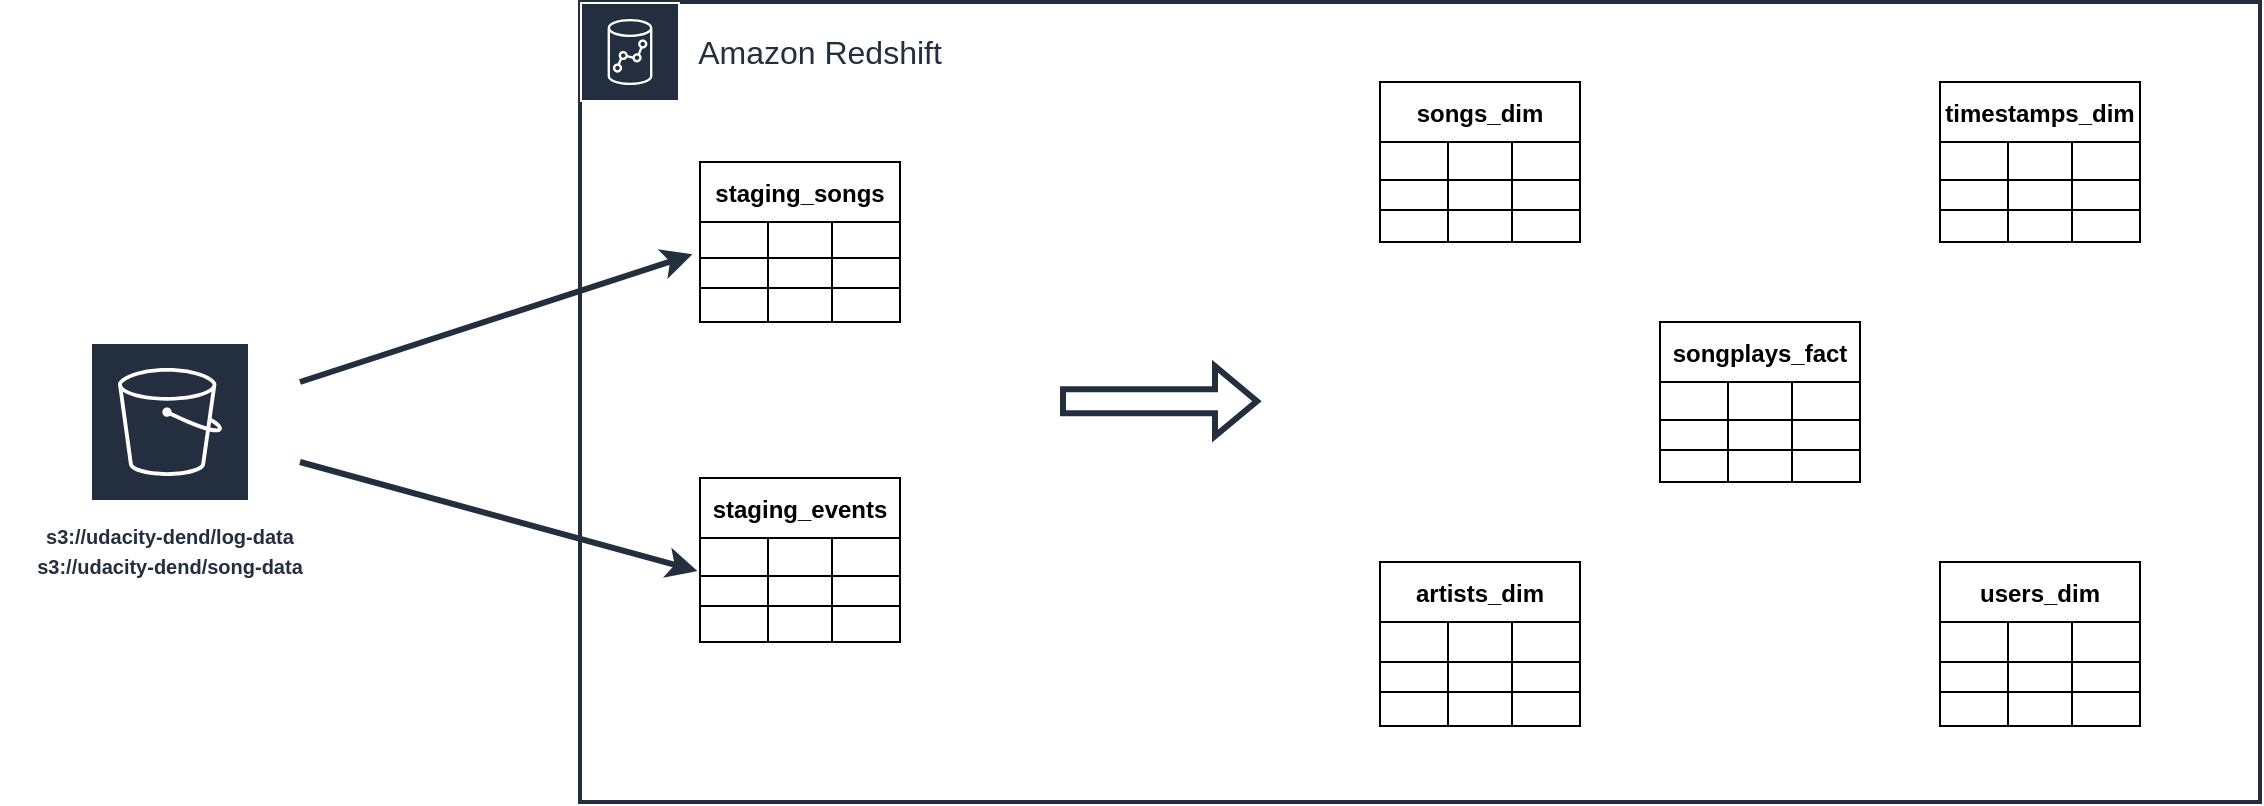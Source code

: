 <mxfile version="19.0.3" type="device"><diagram id="J_hxPjDeJ0Wy0SxSBTpk" name="Seite-1"><mxGraphModel dx="1296" dy="845" grid="1" gridSize="10" guides="1" tooltips="1" connect="1" arrows="1" fold="1" page="1" pageScale="1" pageWidth="827" pageHeight="1169" math="0" shadow="0"><root><mxCell id="0"/><mxCell id="1" parent="0"/><mxCell id="ph1Hy2A0-8w6hX6s9g0G-8" value="" style="rounded=0;whiteSpace=wrap;html=1;strokeColor=#232F3E;strokeWidth=2;fillColor=none;" vertex="1" parent="1"><mxGeometry x="440" y="240" width="840" height="400" as="geometry"/></mxCell><mxCell id="DDCwM-Fd9FCriP0CKtBK-2" value="" style="sketch=0;outlineConnect=0;fontColor=#232F3E;gradientColor=none;strokeColor=#ffffff;fillColor=#232F3E;dashed=0;verticalLabelPosition=middle;verticalAlign=bottom;align=center;html=1;whiteSpace=wrap;fontSize=10;fontStyle=1;spacing=3;shape=mxgraph.aws4.productIcon;prIcon=mxgraph.aws4.s3;" parent="1" vertex="1"><mxGeometry x="195" y="410" width="80" height="78" as="geometry"/></mxCell><mxCell id="DDCwM-Fd9FCriP0CKtBK-3" value="" style="sketch=0;outlineConnect=0;fontColor=#232F3E;gradientColor=none;strokeColor=#ffffff;fillColor=#232F3E;dashed=0;verticalLabelPosition=middle;verticalAlign=bottom;align=center;html=1;whiteSpace=wrap;fontSize=10;fontStyle=1;spacing=3;shape=mxgraph.aws4.productIcon;prIcon=mxgraph.aws4.redshift;" parent="1" vertex="1"><mxGeometry x="440" y="240" width="50" height="50" as="geometry"/></mxCell><mxCell id="DDCwM-Fd9FCriP0CKtBK-4" value="staging_songs" style="shape=table;startSize=30;container=1;collapsible=0;childLayout=tableLayout;fontStyle=1;align=center;" parent="1" vertex="1"><mxGeometry x="500" y="320" width="100" height="80" as="geometry"/></mxCell><mxCell id="DDCwM-Fd9FCriP0CKtBK-5" value="" style="shape=tableRow;horizontal=0;startSize=0;swimlaneHead=0;swimlaneBody=0;top=0;left=0;bottom=0;right=0;collapsible=0;dropTarget=0;fillColor=none;points=[[0,0.5],[1,0.5]];portConstraint=eastwest;" parent="DDCwM-Fd9FCriP0CKtBK-4" vertex="1"><mxGeometry y="30" width="100" height="18" as="geometry"/></mxCell><mxCell id="DDCwM-Fd9FCriP0CKtBK-6" value="" style="shape=partialRectangle;html=1;whiteSpace=wrap;connectable=0;fillColor=none;top=0;left=0;bottom=0;right=0;overflow=hidden;" parent="DDCwM-Fd9FCriP0CKtBK-5" vertex="1"><mxGeometry width="34" height="18" as="geometry"><mxRectangle width="34" height="18" as="alternateBounds"/></mxGeometry></mxCell><mxCell id="DDCwM-Fd9FCriP0CKtBK-7" value="" style="shape=partialRectangle;html=1;whiteSpace=wrap;connectable=0;fillColor=none;top=0;left=0;bottom=0;right=0;overflow=hidden;" parent="DDCwM-Fd9FCriP0CKtBK-5" vertex="1"><mxGeometry x="34" width="32" height="18" as="geometry"><mxRectangle width="32" height="18" as="alternateBounds"/></mxGeometry></mxCell><mxCell id="DDCwM-Fd9FCriP0CKtBK-8" value="" style="shape=partialRectangle;html=1;whiteSpace=wrap;connectable=0;fillColor=none;top=0;left=0;bottom=0;right=0;overflow=hidden;" parent="DDCwM-Fd9FCriP0CKtBK-5" vertex="1"><mxGeometry x="66" width="34" height="18" as="geometry"><mxRectangle width="34" height="18" as="alternateBounds"/></mxGeometry></mxCell><mxCell id="DDCwM-Fd9FCriP0CKtBK-9" value="" style="shape=tableRow;horizontal=0;startSize=0;swimlaneHead=0;swimlaneBody=0;top=0;left=0;bottom=0;right=0;collapsible=0;dropTarget=0;fillColor=none;points=[[0,0.5],[1,0.5]];portConstraint=eastwest;" parent="DDCwM-Fd9FCriP0CKtBK-4" vertex="1"><mxGeometry y="48" width="100" height="15" as="geometry"/></mxCell><mxCell id="DDCwM-Fd9FCriP0CKtBK-10" value="" style="shape=partialRectangle;html=1;whiteSpace=wrap;connectable=0;fillColor=none;top=0;left=0;bottom=0;right=0;overflow=hidden;" parent="DDCwM-Fd9FCriP0CKtBK-9" vertex="1"><mxGeometry width="34" height="15" as="geometry"><mxRectangle width="34" height="15" as="alternateBounds"/></mxGeometry></mxCell><mxCell id="DDCwM-Fd9FCriP0CKtBK-11" value="" style="shape=partialRectangle;html=1;whiteSpace=wrap;connectable=0;fillColor=none;top=0;left=0;bottom=0;right=0;overflow=hidden;" parent="DDCwM-Fd9FCriP0CKtBK-9" vertex="1"><mxGeometry x="34" width="32" height="15" as="geometry"><mxRectangle width="32" height="15" as="alternateBounds"/></mxGeometry></mxCell><mxCell id="DDCwM-Fd9FCriP0CKtBK-12" value="" style="shape=partialRectangle;html=1;whiteSpace=wrap;connectable=0;fillColor=none;top=0;left=0;bottom=0;right=0;overflow=hidden;" parent="DDCwM-Fd9FCriP0CKtBK-9" vertex="1"><mxGeometry x="66" width="34" height="15" as="geometry"><mxRectangle width="34" height="15" as="alternateBounds"/></mxGeometry></mxCell><mxCell id="DDCwM-Fd9FCriP0CKtBK-13" value="" style="shape=tableRow;horizontal=0;startSize=0;swimlaneHead=0;swimlaneBody=0;top=0;left=0;bottom=0;right=0;collapsible=0;dropTarget=0;fillColor=none;points=[[0,0.5],[1,0.5]];portConstraint=eastwest;" parent="DDCwM-Fd9FCriP0CKtBK-4" vertex="1"><mxGeometry y="63" width="100" height="17" as="geometry"/></mxCell><mxCell id="DDCwM-Fd9FCriP0CKtBK-14" value="" style="shape=partialRectangle;html=1;whiteSpace=wrap;connectable=0;fillColor=none;top=0;left=0;bottom=0;right=0;overflow=hidden;" parent="DDCwM-Fd9FCriP0CKtBK-13" vertex="1"><mxGeometry width="34" height="17" as="geometry"><mxRectangle width="34" height="17" as="alternateBounds"/></mxGeometry></mxCell><mxCell id="DDCwM-Fd9FCriP0CKtBK-15" value="" style="shape=partialRectangle;html=1;whiteSpace=wrap;connectable=0;fillColor=none;top=0;left=0;bottom=0;right=0;overflow=hidden;" parent="DDCwM-Fd9FCriP0CKtBK-13" vertex="1"><mxGeometry x="34" width="32" height="17" as="geometry"><mxRectangle width="32" height="17" as="alternateBounds"/></mxGeometry></mxCell><mxCell id="DDCwM-Fd9FCriP0CKtBK-16" value="" style="shape=partialRectangle;html=1;whiteSpace=wrap;connectable=0;fillColor=none;top=0;left=0;bottom=0;right=0;overflow=hidden;" parent="DDCwM-Fd9FCriP0CKtBK-13" vertex="1"><mxGeometry x="66" width="34" height="17" as="geometry"><mxRectangle width="34" height="17" as="alternateBounds"/></mxGeometry></mxCell><mxCell id="DDCwM-Fd9FCriP0CKtBK-17" value="staging_events" style="shape=table;startSize=30;container=1;collapsible=0;childLayout=tableLayout;fontStyle=1;align=center;" parent="1" vertex="1"><mxGeometry x="500" y="478" width="100" height="82" as="geometry"/></mxCell><mxCell id="DDCwM-Fd9FCriP0CKtBK-18" value="" style="shape=tableRow;horizontal=0;startSize=0;swimlaneHead=0;swimlaneBody=0;top=0;left=0;bottom=0;right=0;collapsible=0;dropTarget=0;fillColor=none;points=[[0,0.5],[1,0.5]];portConstraint=eastwest;" parent="DDCwM-Fd9FCriP0CKtBK-17" vertex="1"><mxGeometry y="30" width="100" height="19" as="geometry"/></mxCell><mxCell id="DDCwM-Fd9FCriP0CKtBK-19" value="" style="shape=partialRectangle;html=1;whiteSpace=wrap;connectable=0;fillColor=none;top=0;left=0;bottom=0;right=0;overflow=hidden;" parent="DDCwM-Fd9FCriP0CKtBK-18" vertex="1"><mxGeometry width="34" height="19" as="geometry"><mxRectangle width="34" height="19" as="alternateBounds"/></mxGeometry></mxCell><mxCell id="DDCwM-Fd9FCriP0CKtBK-20" value="" style="shape=partialRectangle;html=1;whiteSpace=wrap;connectable=0;fillColor=none;top=0;left=0;bottom=0;right=0;overflow=hidden;" parent="DDCwM-Fd9FCriP0CKtBK-18" vertex="1"><mxGeometry x="34" width="32" height="19" as="geometry"><mxRectangle width="32" height="19" as="alternateBounds"/></mxGeometry></mxCell><mxCell id="DDCwM-Fd9FCriP0CKtBK-21" value="" style="shape=partialRectangle;html=1;whiteSpace=wrap;connectable=0;fillColor=none;top=0;left=0;bottom=0;right=0;overflow=hidden;" parent="DDCwM-Fd9FCriP0CKtBK-18" vertex="1"><mxGeometry x="66" width="34" height="19" as="geometry"><mxRectangle width="34" height="19" as="alternateBounds"/></mxGeometry></mxCell><mxCell id="DDCwM-Fd9FCriP0CKtBK-22" value="" style="shape=tableRow;horizontal=0;startSize=0;swimlaneHead=0;swimlaneBody=0;top=0;left=0;bottom=0;right=0;collapsible=0;dropTarget=0;fillColor=none;points=[[0,0.5],[1,0.5]];portConstraint=eastwest;" parent="DDCwM-Fd9FCriP0CKtBK-17" vertex="1"><mxGeometry y="49" width="100" height="15" as="geometry"/></mxCell><mxCell id="DDCwM-Fd9FCriP0CKtBK-23" value="" style="shape=partialRectangle;html=1;whiteSpace=wrap;connectable=0;fillColor=none;top=0;left=0;bottom=0;right=0;overflow=hidden;" parent="DDCwM-Fd9FCriP0CKtBK-22" vertex="1"><mxGeometry width="34" height="15" as="geometry"><mxRectangle width="34" height="15" as="alternateBounds"/></mxGeometry></mxCell><mxCell id="DDCwM-Fd9FCriP0CKtBK-24" value="" style="shape=partialRectangle;html=1;whiteSpace=wrap;connectable=0;fillColor=none;top=0;left=0;bottom=0;right=0;overflow=hidden;" parent="DDCwM-Fd9FCriP0CKtBK-22" vertex="1"><mxGeometry x="34" width="32" height="15" as="geometry"><mxRectangle width="32" height="15" as="alternateBounds"/></mxGeometry></mxCell><mxCell id="DDCwM-Fd9FCriP0CKtBK-25" value="" style="shape=partialRectangle;html=1;whiteSpace=wrap;connectable=0;fillColor=none;top=0;left=0;bottom=0;right=0;overflow=hidden;" parent="DDCwM-Fd9FCriP0CKtBK-22" vertex="1"><mxGeometry x="66" width="34" height="15" as="geometry"><mxRectangle width="34" height="15" as="alternateBounds"/></mxGeometry></mxCell><mxCell id="DDCwM-Fd9FCriP0CKtBK-26" value="" style="shape=tableRow;horizontal=0;startSize=0;swimlaneHead=0;swimlaneBody=0;top=0;left=0;bottom=0;right=0;collapsible=0;dropTarget=0;fillColor=none;points=[[0,0.5],[1,0.5]];portConstraint=eastwest;" parent="DDCwM-Fd9FCriP0CKtBK-17" vertex="1"><mxGeometry y="64" width="100" height="18" as="geometry"/></mxCell><mxCell id="DDCwM-Fd9FCriP0CKtBK-27" value="" style="shape=partialRectangle;html=1;whiteSpace=wrap;connectable=0;fillColor=none;top=0;left=0;bottom=0;right=0;overflow=hidden;" parent="DDCwM-Fd9FCriP0CKtBK-26" vertex="1"><mxGeometry width="34" height="18" as="geometry"><mxRectangle width="34" height="18" as="alternateBounds"/></mxGeometry></mxCell><mxCell id="DDCwM-Fd9FCriP0CKtBK-28" value="" style="shape=partialRectangle;html=1;whiteSpace=wrap;connectable=0;fillColor=none;top=0;left=0;bottom=0;right=0;overflow=hidden;" parent="DDCwM-Fd9FCriP0CKtBK-26" vertex="1"><mxGeometry x="34" width="32" height="18" as="geometry"><mxRectangle width="32" height="18" as="alternateBounds"/></mxGeometry></mxCell><mxCell id="DDCwM-Fd9FCriP0CKtBK-29" value="" style="shape=partialRectangle;html=1;whiteSpace=wrap;connectable=0;fillColor=none;top=0;left=0;bottom=0;right=0;overflow=hidden;" parent="DDCwM-Fd9FCriP0CKtBK-26" vertex="1"><mxGeometry x="66" width="34" height="18" as="geometry"><mxRectangle width="34" height="18" as="alternateBounds"/></mxGeometry></mxCell><mxCell id="DDCwM-Fd9FCriP0CKtBK-30" value="songplays_fact" style="shape=table;startSize=30;container=1;collapsible=0;childLayout=tableLayout;fontStyle=1;align=center;" parent="1" vertex="1"><mxGeometry x="980" y="400" width="100" height="80" as="geometry"/></mxCell><mxCell id="DDCwM-Fd9FCriP0CKtBK-31" value="" style="shape=tableRow;horizontal=0;startSize=0;swimlaneHead=0;swimlaneBody=0;top=0;left=0;bottom=0;right=0;collapsible=0;dropTarget=0;fillColor=none;points=[[0,0.5],[1,0.5]];portConstraint=eastwest;" parent="DDCwM-Fd9FCriP0CKtBK-30" vertex="1"><mxGeometry y="30" width="100" height="19" as="geometry"/></mxCell><mxCell id="DDCwM-Fd9FCriP0CKtBK-32" value="" style="shape=partialRectangle;html=1;whiteSpace=wrap;connectable=0;fillColor=none;top=0;left=0;bottom=0;right=0;overflow=hidden;" parent="DDCwM-Fd9FCriP0CKtBK-31" vertex="1"><mxGeometry width="34" height="19" as="geometry"><mxRectangle width="34" height="19" as="alternateBounds"/></mxGeometry></mxCell><mxCell id="DDCwM-Fd9FCriP0CKtBK-33" value="" style="shape=partialRectangle;html=1;whiteSpace=wrap;connectable=0;fillColor=none;top=0;left=0;bottom=0;right=0;overflow=hidden;" parent="DDCwM-Fd9FCriP0CKtBK-31" vertex="1"><mxGeometry x="34" width="32" height="19" as="geometry"><mxRectangle width="32" height="19" as="alternateBounds"/></mxGeometry></mxCell><mxCell id="DDCwM-Fd9FCriP0CKtBK-34" value="" style="shape=partialRectangle;html=1;whiteSpace=wrap;connectable=0;fillColor=none;top=0;left=0;bottom=0;right=0;overflow=hidden;" parent="DDCwM-Fd9FCriP0CKtBK-31" vertex="1"><mxGeometry x="66" width="34" height="19" as="geometry"><mxRectangle width="34" height="19" as="alternateBounds"/></mxGeometry></mxCell><mxCell id="DDCwM-Fd9FCriP0CKtBK-35" value="" style="shape=tableRow;horizontal=0;startSize=0;swimlaneHead=0;swimlaneBody=0;top=0;left=0;bottom=0;right=0;collapsible=0;dropTarget=0;fillColor=none;points=[[0,0.5],[1,0.5]];portConstraint=eastwest;" parent="DDCwM-Fd9FCriP0CKtBK-30" vertex="1"><mxGeometry y="49" width="100" height="15" as="geometry"/></mxCell><mxCell id="DDCwM-Fd9FCriP0CKtBK-36" value="" style="shape=partialRectangle;html=1;whiteSpace=wrap;connectable=0;fillColor=none;top=0;left=0;bottom=0;right=0;overflow=hidden;" parent="DDCwM-Fd9FCriP0CKtBK-35" vertex="1"><mxGeometry width="34" height="15" as="geometry"><mxRectangle width="34" height="15" as="alternateBounds"/></mxGeometry></mxCell><mxCell id="DDCwM-Fd9FCriP0CKtBK-37" value="" style="shape=partialRectangle;html=1;whiteSpace=wrap;connectable=0;fillColor=none;top=0;left=0;bottom=0;right=0;overflow=hidden;" parent="DDCwM-Fd9FCriP0CKtBK-35" vertex="1"><mxGeometry x="34" width="32" height="15" as="geometry"><mxRectangle width="32" height="15" as="alternateBounds"/></mxGeometry></mxCell><mxCell id="DDCwM-Fd9FCriP0CKtBK-38" value="" style="shape=partialRectangle;html=1;whiteSpace=wrap;connectable=0;fillColor=none;top=0;left=0;bottom=0;right=0;overflow=hidden;" parent="DDCwM-Fd9FCriP0CKtBK-35" vertex="1"><mxGeometry x="66" width="34" height="15" as="geometry"><mxRectangle width="34" height="15" as="alternateBounds"/></mxGeometry></mxCell><mxCell id="DDCwM-Fd9FCriP0CKtBK-39" value="" style="shape=tableRow;horizontal=0;startSize=0;swimlaneHead=0;swimlaneBody=0;top=0;left=0;bottom=0;right=0;collapsible=0;dropTarget=0;fillColor=none;points=[[0,0.5],[1,0.5]];portConstraint=eastwest;" parent="DDCwM-Fd9FCriP0CKtBK-30" vertex="1"><mxGeometry y="64" width="100" height="16" as="geometry"/></mxCell><mxCell id="DDCwM-Fd9FCriP0CKtBK-40" value="" style="shape=partialRectangle;html=1;whiteSpace=wrap;connectable=0;fillColor=none;top=0;left=0;bottom=0;right=0;overflow=hidden;" parent="DDCwM-Fd9FCriP0CKtBK-39" vertex="1"><mxGeometry width="34" height="16" as="geometry"><mxRectangle width="34" height="16" as="alternateBounds"/></mxGeometry></mxCell><mxCell id="DDCwM-Fd9FCriP0CKtBK-41" value="" style="shape=partialRectangle;html=1;whiteSpace=wrap;connectable=0;fillColor=none;top=0;left=0;bottom=0;right=0;overflow=hidden;" parent="DDCwM-Fd9FCriP0CKtBK-39" vertex="1"><mxGeometry x="34" width="32" height="16" as="geometry"><mxRectangle width="32" height="16" as="alternateBounds"/></mxGeometry></mxCell><mxCell id="DDCwM-Fd9FCriP0CKtBK-42" value="" style="shape=partialRectangle;html=1;whiteSpace=wrap;connectable=0;fillColor=none;top=0;left=0;bottom=0;right=0;overflow=hidden;" parent="DDCwM-Fd9FCriP0CKtBK-39" vertex="1"><mxGeometry x="66" width="34" height="16" as="geometry"><mxRectangle width="34" height="16" as="alternateBounds"/></mxGeometry></mxCell><mxCell id="DDCwM-Fd9FCriP0CKtBK-43" value="songs_dim" style="shape=table;startSize=30;container=1;collapsible=0;childLayout=tableLayout;fontStyle=1;align=center;" parent="1" vertex="1"><mxGeometry x="840" y="280" width="100" height="80" as="geometry"/></mxCell><mxCell id="DDCwM-Fd9FCriP0CKtBK-44" value="" style="shape=tableRow;horizontal=0;startSize=0;swimlaneHead=0;swimlaneBody=0;top=0;left=0;bottom=0;right=0;collapsible=0;dropTarget=0;fillColor=none;points=[[0,0.5],[1,0.5]];portConstraint=eastwest;" parent="DDCwM-Fd9FCriP0CKtBK-43" vertex="1"><mxGeometry y="30" width="100" height="19" as="geometry"/></mxCell><mxCell id="DDCwM-Fd9FCriP0CKtBK-45" value="" style="shape=partialRectangle;html=1;whiteSpace=wrap;connectable=0;fillColor=none;top=0;left=0;bottom=0;right=0;overflow=hidden;" parent="DDCwM-Fd9FCriP0CKtBK-44" vertex="1"><mxGeometry width="34" height="19" as="geometry"><mxRectangle width="34" height="19" as="alternateBounds"/></mxGeometry></mxCell><mxCell id="DDCwM-Fd9FCriP0CKtBK-46" value="" style="shape=partialRectangle;html=1;whiteSpace=wrap;connectable=0;fillColor=none;top=0;left=0;bottom=0;right=0;overflow=hidden;" parent="DDCwM-Fd9FCriP0CKtBK-44" vertex="1"><mxGeometry x="34" width="32" height="19" as="geometry"><mxRectangle width="32" height="19" as="alternateBounds"/></mxGeometry></mxCell><mxCell id="DDCwM-Fd9FCriP0CKtBK-47" value="" style="shape=partialRectangle;html=1;whiteSpace=wrap;connectable=0;fillColor=none;top=0;left=0;bottom=0;right=0;overflow=hidden;" parent="DDCwM-Fd9FCriP0CKtBK-44" vertex="1"><mxGeometry x="66" width="34" height="19" as="geometry"><mxRectangle width="34" height="19" as="alternateBounds"/></mxGeometry></mxCell><mxCell id="DDCwM-Fd9FCriP0CKtBK-48" value="" style="shape=tableRow;horizontal=0;startSize=0;swimlaneHead=0;swimlaneBody=0;top=0;left=0;bottom=0;right=0;collapsible=0;dropTarget=0;fillColor=none;points=[[0,0.5],[1,0.5]];portConstraint=eastwest;" parent="DDCwM-Fd9FCriP0CKtBK-43" vertex="1"><mxGeometry y="49" width="100" height="15" as="geometry"/></mxCell><mxCell id="DDCwM-Fd9FCriP0CKtBK-49" value="" style="shape=partialRectangle;html=1;whiteSpace=wrap;connectable=0;fillColor=none;top=0;left=0;bottom=0;right=0;overflow=hidden;" parent="DDCwM-Fd9FCriP0CKtBK-48" vertex="1"><mxGeometry width="34" height="15" as="geometry"><mxRectangle width="34" height="15" as="alternateBounds"/></mxGeometry></mxCell><mxCell id="DDCwM-Fd9FCriP0CKtBK-50" value="" style="shape=partialRectangle;html=1;whiteSpace=wrap;connectable=0;fillColor=none;top=0;left=0;bottom=0;right=0;overflow=hidden;" parent="DDCwM-Fd9FCriP0CKtBK-48" vertex="1"><mxGeometry x="34" width="32" height="15" as="geometry"><mxRectangle width="32" height="15" as="alternateBounds"/></mxGeometry></mxCell><mxCell id="DDCwM-Fd9FCriP0CKtBK-51" value="" style="shape=partialRectangle;html=1;whiteSpace=wrap;connectable=0;fillColor=none;top=0;left=0;bottom=0;right=0;overflow=hidden;" parent="DDCwM-Fd9FCriP0CKtBK-48" vertex="1"><mxGeometry x="66" width="34" height="15" as="geometry"><mxRectangle width="34" height="15" as="alternateBounds"/></mxGeometry></mxCell><mxCell id="DDCwM-Fd9FCriP0CKtBK-52" value="" style="shape=tableRow;horizontal=0;startSize=0;swimlaneHead=0;swimlaneBody=0;top=0;left=0;bottom=0;right=0;collapsible=0;dropTarget=0;fillColor=none;points=[[0,0.5],[1,0.5]];portConstraint=eastwest;" parent="DDCwM-Fd9FCriP0CKtBK-43" vertex="1"><mxGeometry y="64" width="100" height="16" as="geometry"/></mxCell><mxCell id="DDCwM-Fd9FCriP0CKtBK-53" value="" style="shape=partialRectangle;html=1;whiteSpace=wrap;connectable=0;fillColor=none;top=0;left=0;bottom=0;right=0;overflow=hidden;" parent="DDCwM-Fd9FCriP0CKtBK-52" vertex="1"><mxGeometry width="34" height="16" as="geometry"><mxRectangle width="34" height="16" as="alternateBounds"/></mxGeometry></mxCell><mxCell id="DDCwM-Fd9FCriP0CKtBK-54" value="" style="shape=partialRectangle;html=1;whiteSpace=wrap;connectable=0;fillColor=none;top=0;left=0;bottom=0;right=0;overflow=hidden;" parent="DDCwM-Fd9FCriP0CKtBK-52" vertex="1"><mxGeometry x="34" width="32" height="16" as="geometry"><mxRectangle width="32" height="16" as="alternateBounds"/></mxGeometry></mxCell><mxCell id="DDCwM-Fd9FCriP0CKtBK-55" value="" style="shape=partialRectangle;html=1;whiteSpace=wrap;connectable=0;fillColor=none;top=0;left=0;bottom=0;right=0;overflow=hidden;" parent="DDCwM-Fd9FCriP0CKtBK-52" vertex="1"><mxGeometry x="66" width="34" height="16" as="geometry"><mxRectangle width="34" height="16" as="alternateBounds"/></mxGeometry></mxCell><mxCell id="DDCwM-Fd9FCriP0CKtBK-56" value="users_dim" style="shape=table;startSize=30;container=1;collapsible=0;childLayout=tableLayout;fontStyle=1;align=center;" parent="1" vertex="1"><mxGeometry x="1120" y="520" width="100" height="82" as="geometry"/></mxCell><mxCell id="DDCwM-Fd9FCriP0CKtBK-57" value="" style="shape=tableRow;horizontal=0;startSize=0;swimlaneHead=0;swimlaneBody=0;top=0;left=0;bottom=0;right=0;collapsible=0;dropTarget=0;fillColor=none;points=[[0,0.5],[1,0.5]];portConstraint=eastwest;" parent="DDCwM-Fd9FCriP0CKtBK-56" vertex="1"><mxGeometry y="30" width="100" height="20" as="geometry"/></mxCell><mxCell id="DDCwM-Fd9FCriP0CKtBK-58" value="" style="shape=partialRectangle;html=1;whiteSpace=wrap;connectable=0;fillColor=none;top=0;left=0;bottom=0;right=0;overflow=hidden;" parent="DDCwM-Fd9FCriP0CKtBK-57" vertex="1"><mxGeometry width="34" height="20" as="geometry"><mxRectangle width="34" height="20" as="alternateBounds"/></mxGeometry></mxCell><mxCell id="DDCwM-Fd9FCriP0CKtBK-59" value="" style="shape=partialRectangle;html=1;whiteSpace=wrap;connectable=0;fillColor=none;top=0;left=0;bottom=0;right=0;overflow=hidden;" parent="DDCwM-Fd9FCriP0CKtBK-57" vertex="1"><mxGeometry x="34" width="32" height="20" as="geometry"><mxRectangle width="32" height="20" as="alternateBounds"/></mxGeometry></mxCell><mxCell id="DDCwM-Fd9FCriP0CKtBK-60" value="" style="shape=partialRectangle;html=1;whiteSpace=wrap;connectable=0;fillColor=none;top=0;left=0;bottom=0;right=0;overflow=hidden;" parent="DDCwM-Fd9FCriP0CKtBK-57" vertex="1"><mxGeometry x="66" width="34" height="20" as="geometry"><mxRectangle width="34" height="20" as="alternateBounds"/></mxGeometry></mxCell><mxCell id="DDCwM-Fd9FCriP0CKtBK-61" value="" style="shape=tableRow;horizontal=0;startSize=0;swimlaneHead=0;swimlaneBody=0;top=0;left=0;bottom=0;right=0;collapsible=0;dropTarget=0;fillColor=none;points=[[0,0.5],[1,0.5]];portConstraint=eastwest;" parent="DDCwM-Fd9FCriP0CKtBK-56" vertex="1"><mxGeometry y="50" width="100" height="15" as="geometry"/></mxCell><mxCell id="DDCwM-Fd9FCriP0CKtBK-62" value="" style="shape=partialRectangle;html=1;whiteSpace=wrap;connectable=0;fillColor=none;top=0;left=0;bottom=0;right=0;overflow=hidden;" parent="DDCwM-Fd9FCriP0CKtBK-61" vertex="1"><mxGeometry width="34" height="15" as="geometry"><mxRectangle width="34" height="15" as="alternateBounds"/></mxGeometry></mxCell><mxCell id="DDCwM-Fd9FCriP0CKtBK-63" value="" style="shape=partialRectangle;html=1;whiteSpace=wrap;connectable=0;fillColor=none;top=0;left=0;bottom=0;right=0;overflow=hidden;" parent="DDCwM-Fd9FCriP0CKtBK-61" vertex="1"><mxGeometry x="34" width="32" height="15" as="geometry"><mxRectangle width="32" height="15" as="alternateBounds"/></mxGeometry></mxCell><mxCell id="DDCwM-Fd9FCriP0CKtBK-64" value="" style="shape=partialRectangle;html=1;whiteSpace=wrap;connectable=0;fillColor=none;top=0;left=0;bottom=0;right=0;overflow=hidden;" parent="DDCwM-Fd9FCriP0CKtBK-61" vertex="1"><mxGeometry x="66" width="34" height="15" as="geometry"><mxRectangle width="34" height="15" as="alternateBounds"/></mxGeometry></mxCell><mxCell id="DDCwM-Fd9FCriP0CKtBK-65" value="" style="shape=tableRow;horizontal=0;startSize=0;swimlaneHead=0;swimlaneBody=0;top=0;left=0;bottom=0;right=0;collapsible=0;dropTarget=0;fillColor=none;points=[[0,0.5],[1,0.5]];portConstraint=eastwest;" parent="DDCwM-Fd9FCriP0CKtBK-56" vertex="1"><mxGeometry y="65" width="100" height="17" as="geometry"/></mxCell><mxCell id="DDCwM-Fd9FCriP0CKtBK-66" value="" style="shape=partialRectangle;html=1;whiteSpace=wrap;connectable=0;fillColor=none;top=0;left=0;bottom=0;right=0;overflow=hidden;" parent="DDCwM-Fd9FCriP0CKtBK-65" vertex="1"><mxGeometry width="34" height="17" as="geometry"><mxRectangle width="34" height="17" as="alternateBounds"/></mxGeometry></mxCell><mxCell id="DDCwM-Fd9FCriP0CKtBK-67" value="" style="shape=partialRectangle;html=1;whiteSpace=wrap;connectable=0;fillColor=none;top=0;left=0;bottom=0;right=0;overflow=hidden;" parent="DDCwM-Fd9FCriP0CKtBK-65" vertex="1"><mxGeometry x="34" width="32" height="17" as="geometry"><mxRectangle width="32" height="17" as="alternateBounds"/></mxGeometry></mxCell><mxCell id="DDCwM-Fd9FCriP0CKtBK-68" value="" style="shape=partialRectangle;html=1;whiteSpace=wrap;connectable=0;fillColor=none;top=0;left=0;bottom=0;right=0;overflow=hidden;" parent="DDCwM-Fd9FCriP0CKtBK-65" vertex="1"><mxGeometry x="66" width="34" height="17" as="geometry"><mxRectangle width="34" height="17" as="alternateBounds"/></mxGeometry></mxCell><mxCell id="DDCwM-Fd9FCriP0CKtBK-69" value="artists_dim" style="shape=table;startSize=30;container=1;collapsible=0;childLayout=tableLayout;fontStyle=1;align=center;" parent="1" vertex="1"><mxGeometry x="840" y="520" width="100" height="82" as="geometry"/></mxCell><mxCell id="DDCwM-Fd9FCriP0CKtBK-70" value="" style="shape=tableRow;horizontal=0;startSize=0;swimlaneHead=0;swimlaneBody=0;top=0;left=0;bottom=0;right=0;collapsible=0;dropTarget=0;fillColor=none;points=[[0,0.5],[1,0.5]];portConstraint=eastwest;" parent="DDCwM-Fd9FCriP0CKtBK-69" vertex="1"><mxGeometry y="30" width="100" height="20" as="geometry"/></mxCell><mxCell id="DDCwM-Fd9FCriP0CKtBK-71" value="" style="shape=partialRectangle;html=1;whiteSpace=wrap;connectable=0;fillColor=none;top=0;left=0;bottom=0;right=0;overflow=hidden;" parent="DDCwM-Fd9FCriP0CKtBK-70" vertex="1"><mxGeometry width="34" height="20" as="geometry"><mxRectangle width="34" height="20" as="alternateBounds"/></mxGeometry></mxCell><mxCell id="DDCwM-Fd9FCriP0CKtBK-72" value="" style="shape=partialRectangle;html=1;whiteSpace=wrap;connectable=0;fillColor=none;top=0;left=0;bottom=0;right=0;overflow=hidden;" parent="DDCwM-Fd9FCriP0CKtBK-70" vertex="1"><mxGeometry x="34" width="32" height="20" as="geometry"><mxRectangle width="32" height="20" as="alternateBounds"/></mxGeometry></mxCell><mxCell id="DDCwM-Fd9FCriP0CKtBK-73" value="" style="shape=partialRectangle;html=1;whiteSpace=wrap;connectable=0;fillColor=none;top=0;left=0;bottom=0;right=0;overflow=hidden;" parent="DDCwM-Fd9FCriP0CKtBK-70" vertex="1"><mxGeometry x="66" width="34" height="20" as="geometry"><mxRectangle width="34" height="20" as="alternateBounds"/></mxGeometry></mxCell><mxCell id="DDCwM-Fd9FCriP0CKtBK-74" value="" style="shape=tableRow;horizontal=0;startSize=0;swimlaneHead=0;swimlaneBody=0;top=0;left=0;bottom=0;right=0;collapsible=0;dropTarget=0;fillColor=none;points=[[0,0.5],[1,0.5]];portConstraint=eastwest;" parent="DDCwM-Fd9FCriP0CKtBK-69" vertex="1"><mxGeometry y="50" width="100" height="15" as="geometry"/></mxCell><mxCell id="DDCwM-Fd9FCriP0CKtBK-75" value="" style="shape=partialRectangle;html=1;whiteSpace=wrap;connectable=0;fillColor=none;top=0;left=0;bottom=0;right=0;overflow=hidden;" parent="DDCwM-Fd9FCriP0CKtBK-74" vertex="1"><mxGeometry width="34" height="15" as="geometry"><mxRectangle width="34" height="15" as="alternateBounds"/></mxGeometry></mxCell><mxCell id="DDCwM-Fd9FCriP0CKtBK-76" value="" style="shape=partialRectangle;html=1;whiteSpace=wrap;connectable=0;fillColor=none;top=0;left=0;bottom=0;right=0;overflow=hidden;" parent="DDCwM-Fd9FCriP0CKtBK-74" vertex="1"><mxGeometry x="34" width="32" height="15" as="geometry"><mxRectangle width="32" height="15" as="alternateBounds"/></mxGeometry></mxCell><mxCell id="DDCwM-Fd9FCriP0CKtBK-77" value="" style="shape=partialRectangle;html=1;whiteSpace=wrap;connectable=0;fillColor=none;top=0;left=0;bottom=0;right=0;overflow=hidden;" parent="DDCwM-Fd9FCriP0CKtBK-74" vertex="1"><mxGeometry x="66" width="34" height="15" as="geometry"><mxRectangle width="34" height="15" as="alternateBounds"/></mxGeometry></mxCell><mxCell id="DDCwM-Fd9FCriP0CKtBK-78" value="" style="shape=tableRow;horizontal=0;startSize=0;swimlaneHead=0;swimlaneBody=0;top=0;left=0;bottom=0;right=0;collapsible=0;dropTarget=0;fillColor=none;points=[[0,0.5],[1,0.5]];portConstraint=eastwest;" parent="DDCwM-Fd9FCriP0CKtBK-69" vertex="1"><mxGeometry y="65" width="100" height="17" as="geometry"/></mxCell><mxCell id="DDCwM-Fd9FCriP0CKtBK-79" value="" style="shape=partialRectangle;html=1;whiteSpace=wrap;connectable=0;fillColor=none;top=0;left=0;bottom=0;right=0;overflow=hidden;" parent="DDCwM-Fd9FCriP0CKtBK-78" vertex="1"><mxGeometry width="34" height="17" as="geometry"><mxRectangle width="34" height="17" as="alternateBounds"/></mxGeometry></mxCell><mxCell id="DDCwM-Fd9FCriP0CKtBK-80" value="" style="shape=partialRectangle;html=1;whiteSpace=wrap;connectable=0;fillColor=none;top=0;left=0;bottom=0;right=0;overflow=hidden;" parent="DDCwM-Fd9FCriP0CKtBK-78" vertex="1"><mxGeometry x="34" width="32" height="17" as="geometry"><mxRectangle width="32" height="17" as="alternateBounds"/></mxGeometry></mxCell><mxCell id="DDCwM-Fd9FCriP0CKtBK-81" value="" style="shape=partialRectangle;html=1;whiteSpace=wrap;connectable=0;fillColor=none;top=0;left=0;bottom=0;right=0;overflow=hidden;" parent="DDCwM-Fd9FCriP0CKtBK-78" vertex="1"><mxGeometry x="66" width="34" height="17" as="geometry"><mxRectangle width="34" height="17" as="alternateBounds"/></mxGeometry></mxCell><mxCell id="DDCwM-Fd9FCriP0CKtBK-82" value="timestamps_dim" style="shape=table;startSize=30;container=1;collapsible=0;childLayout=tableLayout;fontStyle=1;align=center;" parent="1" vertex="1"><mxGeometry x="1120" y="280" width="100" height="80" as="geometry"/></mxCell><mxCell id="DDCwM-Fd9FCriP0CKtBK-83" value="" style="shape=tableRow;horizontal=0;startSize=0;swimlaneHead=0;swimlaneBody=0;top=0;left=0;bottom=0;right=0;collapsible=0;dropTarget=0;fillColor=none;points=[[0,0.5],[1,0.5]];portConstraint=eastwest;" parent="DDCwM-Fd9FCriP0CKtBK-82" vertex="1"><mxGeometry y="30" width="100" height="19" as="geometry"/></mxCell><mxCell id="DDCwM-Fd9FCriP0CKtBK-84" value="" style="shape=partialRectangle;html=1;whiteSpace=wrap;connectable=0;fillColor=none;top=0;left=0;bottom=0;right=0;overflow=hidden;" parent="DDCwM-Fd9FCriP0CKtBK-83" vertex="1"><mxGeometry width="34" height="19" as="geometry"><mxRectangle width="34" height="19" as="alternateBounds"/></mxGeometry></mxCell><mxCell id="DDCwM-Fd9FCriP0CKtBK-85" value="" style="shape=partialRectangle;html=1;whiteSpace=wrap;connectable=0;fillColor=none;top=0;left=0;bottom=0;right=0;overflow=hidden;" parent="DDCwM-Fd9FCriP0CKtBK-83" vertex="1"><mxGeometry x="34" width="32" height="19" as="geometry"><mxRectangle width="32" height="19" as="alternateBounds"/></mxGeometry></mxCell><mxCell id="DDCwM-Fd9FCriP0CKtBK-86" value="" style="shape=partialRectangle;html=1;whiteSpace=wrap;connectable=0;fillColor=none;top=0;left=0;bottom=0;right=0;overflow=hidden;" parent="DDCwM-Fd9FCriP0CKtBK-83" vertex="1"><mxGeometry x="66" width="34" height="19" as="geometry"><mxRectangle width="34" height="19" as="alternateBounds"/></mxGeometry></mxCell><mxCell id="DDCwM-Fd9FCriP0CKtBK-87" value="" style="shape=tableRow;horizontal=0;startSize=0;swimlaneHead=0;swimlaneBody=0;top=0;left=0;bottom=0;right=0;collapsible=0;dropTarget=0;fillColor=none;points=[[0,0.5],[1,0.5]];portConstraint=eastwest;" parent="DDCwM-Fd9FCriP0CKtBK-82" vertex="1"><mxGeometry y="49" width="100" height="15" as="geometry"/></mxCell><mxCell id="DDCwM-Fd9FCriP0CKtBK-88" value="" style="shape=partialRectangle;html=1;whiteSpace=wrap;connectable=0;fillColor=none;top=0;left=0;bottom=0;right=0;overflow=hidden;" parent="DDCwM-Fd9FCriP0CKtBK-87" vertex="1"><mxGeometry width="34" height="15" as="geometry"><mxRectangle width="34" height="15" as="alternateBounds"/></mxGeometry></mxCell><mxCell id="DDCwM-Fd9FCriP0CKtBK-89" value="" style="shape=partialRectangle;html=1;whiteSpace=wrap;connectable=0;fillColor=none;top=0;left=0;bottom=0;right=0;overflow=hidden;" parent="DDCwM-Fd9FCriP0CKtBK-87" vertex="1"><mxGeometry x="34" width="32" height="15" as="geometry"><mxRectangle width="32" height="15" as="alternateBounds"/></mxGeometry></mxCell><mxCell id="DDCwM-Fd9FCriP0CKtBK-90" value="" style="shape=partialRectangle;html=1;whiteSpace=wrap;connectable=0;fillColor=none;top=0;left=0;bottom=0;right=0;overflow=hidden;" parent="DDCwM-Fd9FCriP0CKtBK-87" vertex="1"><mxGeometry x="66" width="34" height="15" as="geometry"><mxRectangle width="34" height="15" as="alternateBounds"/></mxGeometry></mxCell><mxCell id="DDCwM-Fd9FCriP0CKtBK-91" value="" style="shape=tableRow;horizontal=0;startSize=0;swimlaneHead=0;swimlaneBody=0;top=0;left=0;bottom=0;right=0;collapsible=0;dropTarget=0;fillColor=none;points=[[0,0.5],[1,0.5]];portConstraint=eastwest;" parent="DDCwM-Fd9FCriP0CKtBK-82" vertex="1"><mxGeometry y="64" width="100" height="16" as="geometry"/></mxCell><mxCell id="DDCwM-Fd9FCriP0CKtBK-92" value="" style="shape=partialRectangle;html=1;whiteSpace=wrap;connectable=0;fillColor=none;top=0;left=0;bottom=0;right=0;overflow=hidden;" parent="DDCwM-Fd9FCriP0CKtBK-91" vertex="1"><mxGeometry width="34" height="16" as="geometry"><mxRectangle width="34" height="16" as="alternateBounds"/></mxGeometry></mxCell><mxCell id="DDCwM-Fd9FCriP0CKtBK-93" value="" style="shape=partialRectangle;html=1;whiteSpace=wrap;connectable=0;fillColor=none;top=0;left=0;bottom=0;right=0;overflow=hidden;" parent="DDCwM-Fd9FCriP0CKtBK-91" vertex="1"><mxGeometry x="34" width="32" height="16" as="geometry"><mxRectangle width="32" height="16" as="alternateBounds"/></mxGeometry></mxCell><mxCell id="DDCwM-Fd9FCriP0CKtBK-94" value="" style="shape=partialRectangle;html=1;whiteSpace=wrap;connectable=0;fillColor=none;top=0;left=0;bottom=0;right=0;overflow=hidden;" parent="DDCwM-Fd9FCriP0CKtBK-91" vertex="1"><mxGeometry x="66" width="34" height="16" as="geometry"><mxRectangle width="34" height="16" as="alternateBounds"/></mxGeometry></mxCell><mxCell id="ph1Hy2A0-8w6hX6s9g0G-1" value="&lt;span style=&quot;color: rgb(35, 47, 62); font-size: 10px; font-weight: 700;&quot;&gt;s3://udacity-dend/log-data&lt;br&gt;&lt;/span&gt;&lt;span style=&quot;color: rgb(35, 47, 62); font-size: 10px; font-weight: 700;&quot;&gt;s3://udacity-dend/song-data&lt;/span&gt;&lt;span style=&quot;color: rgb(35, 47, 62); font-size: 10px; font-weight: 700;&quot;&gt;&lt;br&gt;&lt;/span&gt;" style="text;html=1;strokeColor=none;fillColor=none;align=center;verticalAlign=middle;whiteSpace=wrap;rounded=0;" vertex="1" parent="1"><mxGeometry x="150" y="488" width="170" height="52" as="geometry"/></mxCell><mxCell id="ph1Hy2A0-8w6hX6s9g0G-9" value="Amazon Redshift" style="text;html=1;strokeColor=none;fillColor=none;align=center;verticalAlign=middle;whiteSpace=wrap;rounded=0;fontColor=#232F3E;fontSize=16;" vertex="1" parent="1"><mxGeometry x="490" y="240" width="140" height="50" as="geometry"/></mxCell><mxCell id="ph1Hy2A0-8w6hX6s9g0G-10" value="" style="endArrow=classic;html=1;rounded=0;fontSize=16;fontColor=#232F3E;strokeColor=#232F3E;shadow=0;strokeWidth=3;entryX=-0.038;entryY=-0.122;entryDx=0;entryDy=0;entryPerimeter=0;" edge="1" parent="1" target="DDCwM-Fd9FCriP0CKtBK-9"><mxGeometry width="50" height="50" relative="1" as="geometry"><mxPoint x="300" y="430" as="sourcePoint"/><mxPoint x="480" y="370" as="targetPoint"/></mxGeometry></mxCell><mxCell id="ph1Hy2A0-8w6hX6s9g0G-12" value="" style="endArrow=classic;html=1;rounded=0;fontSize=16;fontColor=#232F3E;strokeColor=#232F3E;shadow=0;strokeWidth=3;entryX=-0.013;entryY=-0.167;entryDx=0;entryDy=0;entryPerimeter=0;" edge="1" parent="1" target="DDCwM-Fd9FCriP0CKtBK-22"><mxGeometry width="50" height="50" relative="1" as="geometry"><mxPoint x="300" y="470" as="sourcePoint"/><mxPoint x="420" y="520" as="targetPoint"/></mxGeometry></mxCell><mxCell id="ph1Hy2A0-8w6hX6s9g0G-14" value="" style="shape=flexArrow;endArrow=classic;html=1;rounded=0;shadow=0;fontSize=16;fontColor=#232F3E;strokeColor=#232F3E;strokeWidth=3;" edge="1" parent="1"><mxGeometry width="50" height="50" relative="1" as="geometry"><mxPoint x="680" y="439.58" as="sourcePoint"/><mxPoint x="780" y="439.58" as="targetPoint"/></mxGeometry></mxCell></root></mxGraphModel></diagram></mxfile>